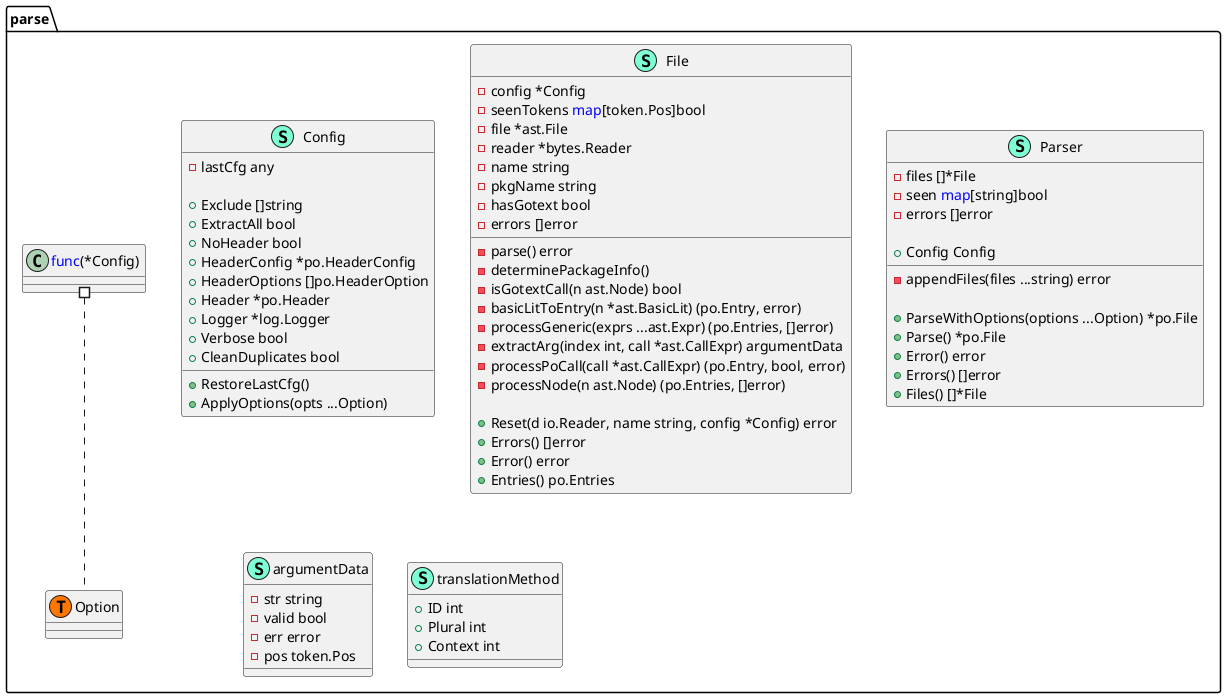 @startuml
namespace parse {
    class Config << (S,Aquamarine) >> {
        - lastCfg any

        + Exclude []string
        + ExtractAll bool
        + NoHeader bool
        + HeaderConfig *po.HeaderConfig
        + HeaderOptions []po.HeaderOption
        + Header *po.Header
        + Logger *log.Logger
        + Verbose bool
        + CleanDuplicates bool

        + RestoreLastCfg() 
        + ApplyOptions(opts ...Option) 

    }
    class File << (S,Aquamarine) >> {
        - config *Config
        - seenTokens <font color=blue>map</font>[token.Pos]bool
        - file *ast.File
        - reader *bytes.Reader
        - name string
        - pkgName string
        - hasGotext bool
        - errors []error

        - parse() error
        - determinePackageInfo() 
        - isGotextCall(n ast.Node) bool
        - basicLitToEntry(n *ast.BasicLit) (po.Entry, error)
        - processGeneric(exprs ...ast.Expr) (po.Entries, []error)
        - extractArg(index int, call *ast.CallExpr) argumentData
        - processPoCall(call *ast.CallExpr) (po.Entry, bool, error)
        - processNode(n ast.Node) (po.Entries, []error)

        + Reset(d io.Reader, name string, config *Config) error
        + Errors() []error
        + Error() error
        + Entries() po.Entries

    }
    class Parser << (S,Aquamarine) >> {
        - files []*File
        - seen <font color=blue>map</font>[string]bool
        - errors []error

        + Config Config

        - appendFiles(files ...string) error

        + ParseWithOptions(options ...Option) *po.File
        + Parse() *po.File
        + Error() error
        + Errors() []error
        + Files() []*File

    }
    class argumentData << (S,Aquamarine) >> {
        - str string
        - valid bool
        - err error
        - pos token.Pos

    }
    class parse.Option << (T, #FF7700) >>  {
    }
    class translationMethod << (S,Aquamarine) >> {
        + ID int
        + Plural int
        + Context int

    }
}


"parse.<font color=blue>func</font>(*Config) " #.. "parse.Option"
@enduml
